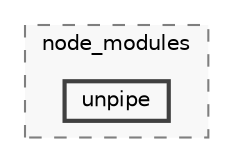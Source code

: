 digraph "backend/node_modules/unpipe"
{
 // LATEX_PDF_SIZE
  bgcolor="transparent";
  edge [fontname=Helvetica,fontsize=10,labelfontname=Helvetica,labelfontsize=10];
  node [fontname=Helvetica,fontsize=10,shape=box,height=0.2,width=0.4];
  compound=true
  subgraph clusterdir_86dbea9de526ba50b112ba867d8b4b1f {
    graph [ bgcolor="#f8f8f8", pencolor="grey50", label="node_modules", fontname=Helvetica,fontsize=10 style="filled,dashed", URL="dir_86dbea9de526ba50b112ba867d8b4b1f.html",tooltip=""]
  dir_38698bd986d25349b75a34911d265e32 [label="unpipe", fillcolor="#f8f8f8", color="grey25", style="filled,bold", URL="dir_38698bd986d25349b75a34911d265e32.html",tooltip=""];
  }
}
